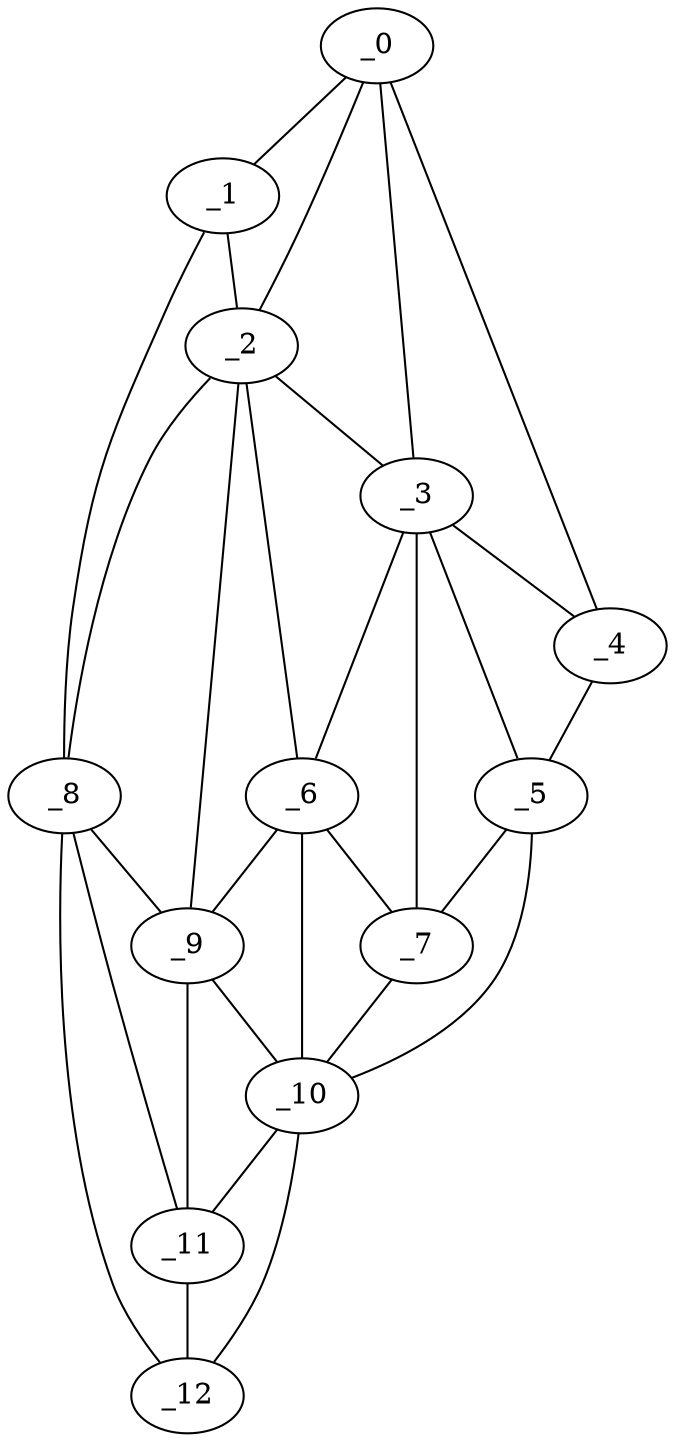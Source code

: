graph "obj51__120.gxl" {
	_0	 [x=18,
		y=77];
	_1	 [x=51,
		y=2];
	_0 -- _1	 [valence=1];
	_2	 [x=54,
		y=39];
	_0 -- _2	 [valence=1];
	_3	 [x=57,
		y=84];
	_0 -- _3	 [valence=2];
	_4	 [x=57,
		y=124];
	_0 -- _4	 [valence=1];
	_1 -- _2	 [valence=2];
	_8	 [x=89,
		y=10];
	_1 -- _8	 [valence=1];
	_2 -- _3	 [valence=1];
	_6	 [x=81,
		y=73];
	_2 -- _6	 [valence=2];
	_2 -- _8	 [valence=2];
	_9	 [x=90,
		y=69];
	_2 -- _9	 [valence=2];
	_3 -- _4	 [valence=2];
	_5	 [x=78,
		y=114];
	_3 -- _5	 [valence=1];
	_3 -- _6	 [valence=2];
	_7	 [x=82,
		y=106];
	_3 -- _7	 [valence=2];
	_4 -- _5	 [valence=1];
	_5 -- _7	 [valence=2];
	_10	 [x=107,
		y=95];
	_5 -- _10	 [valence=1];
	_6 -- _7	 [valence=2];
	_6 -- _9	 [valence=1];
	_6 -- _10	 [valence=2];
	_7 -- _10	 [valence=2];
	_8 -- _9	 [valence=2];
	_11	 [x=110,
		y=56];
	_8 -- _11	 [valence=1];
	_12	 [x=113,
		y=51];
	_8 -- _12	 [valence=1];
	_9 -- _10	 [valence=2];
	_9 -- _11	 [valence=2];
	_10 -- _11	 [valence=1];
	_10 -- _12	 [valence=1];
	_11 -- _12	 [valence=2];
}

